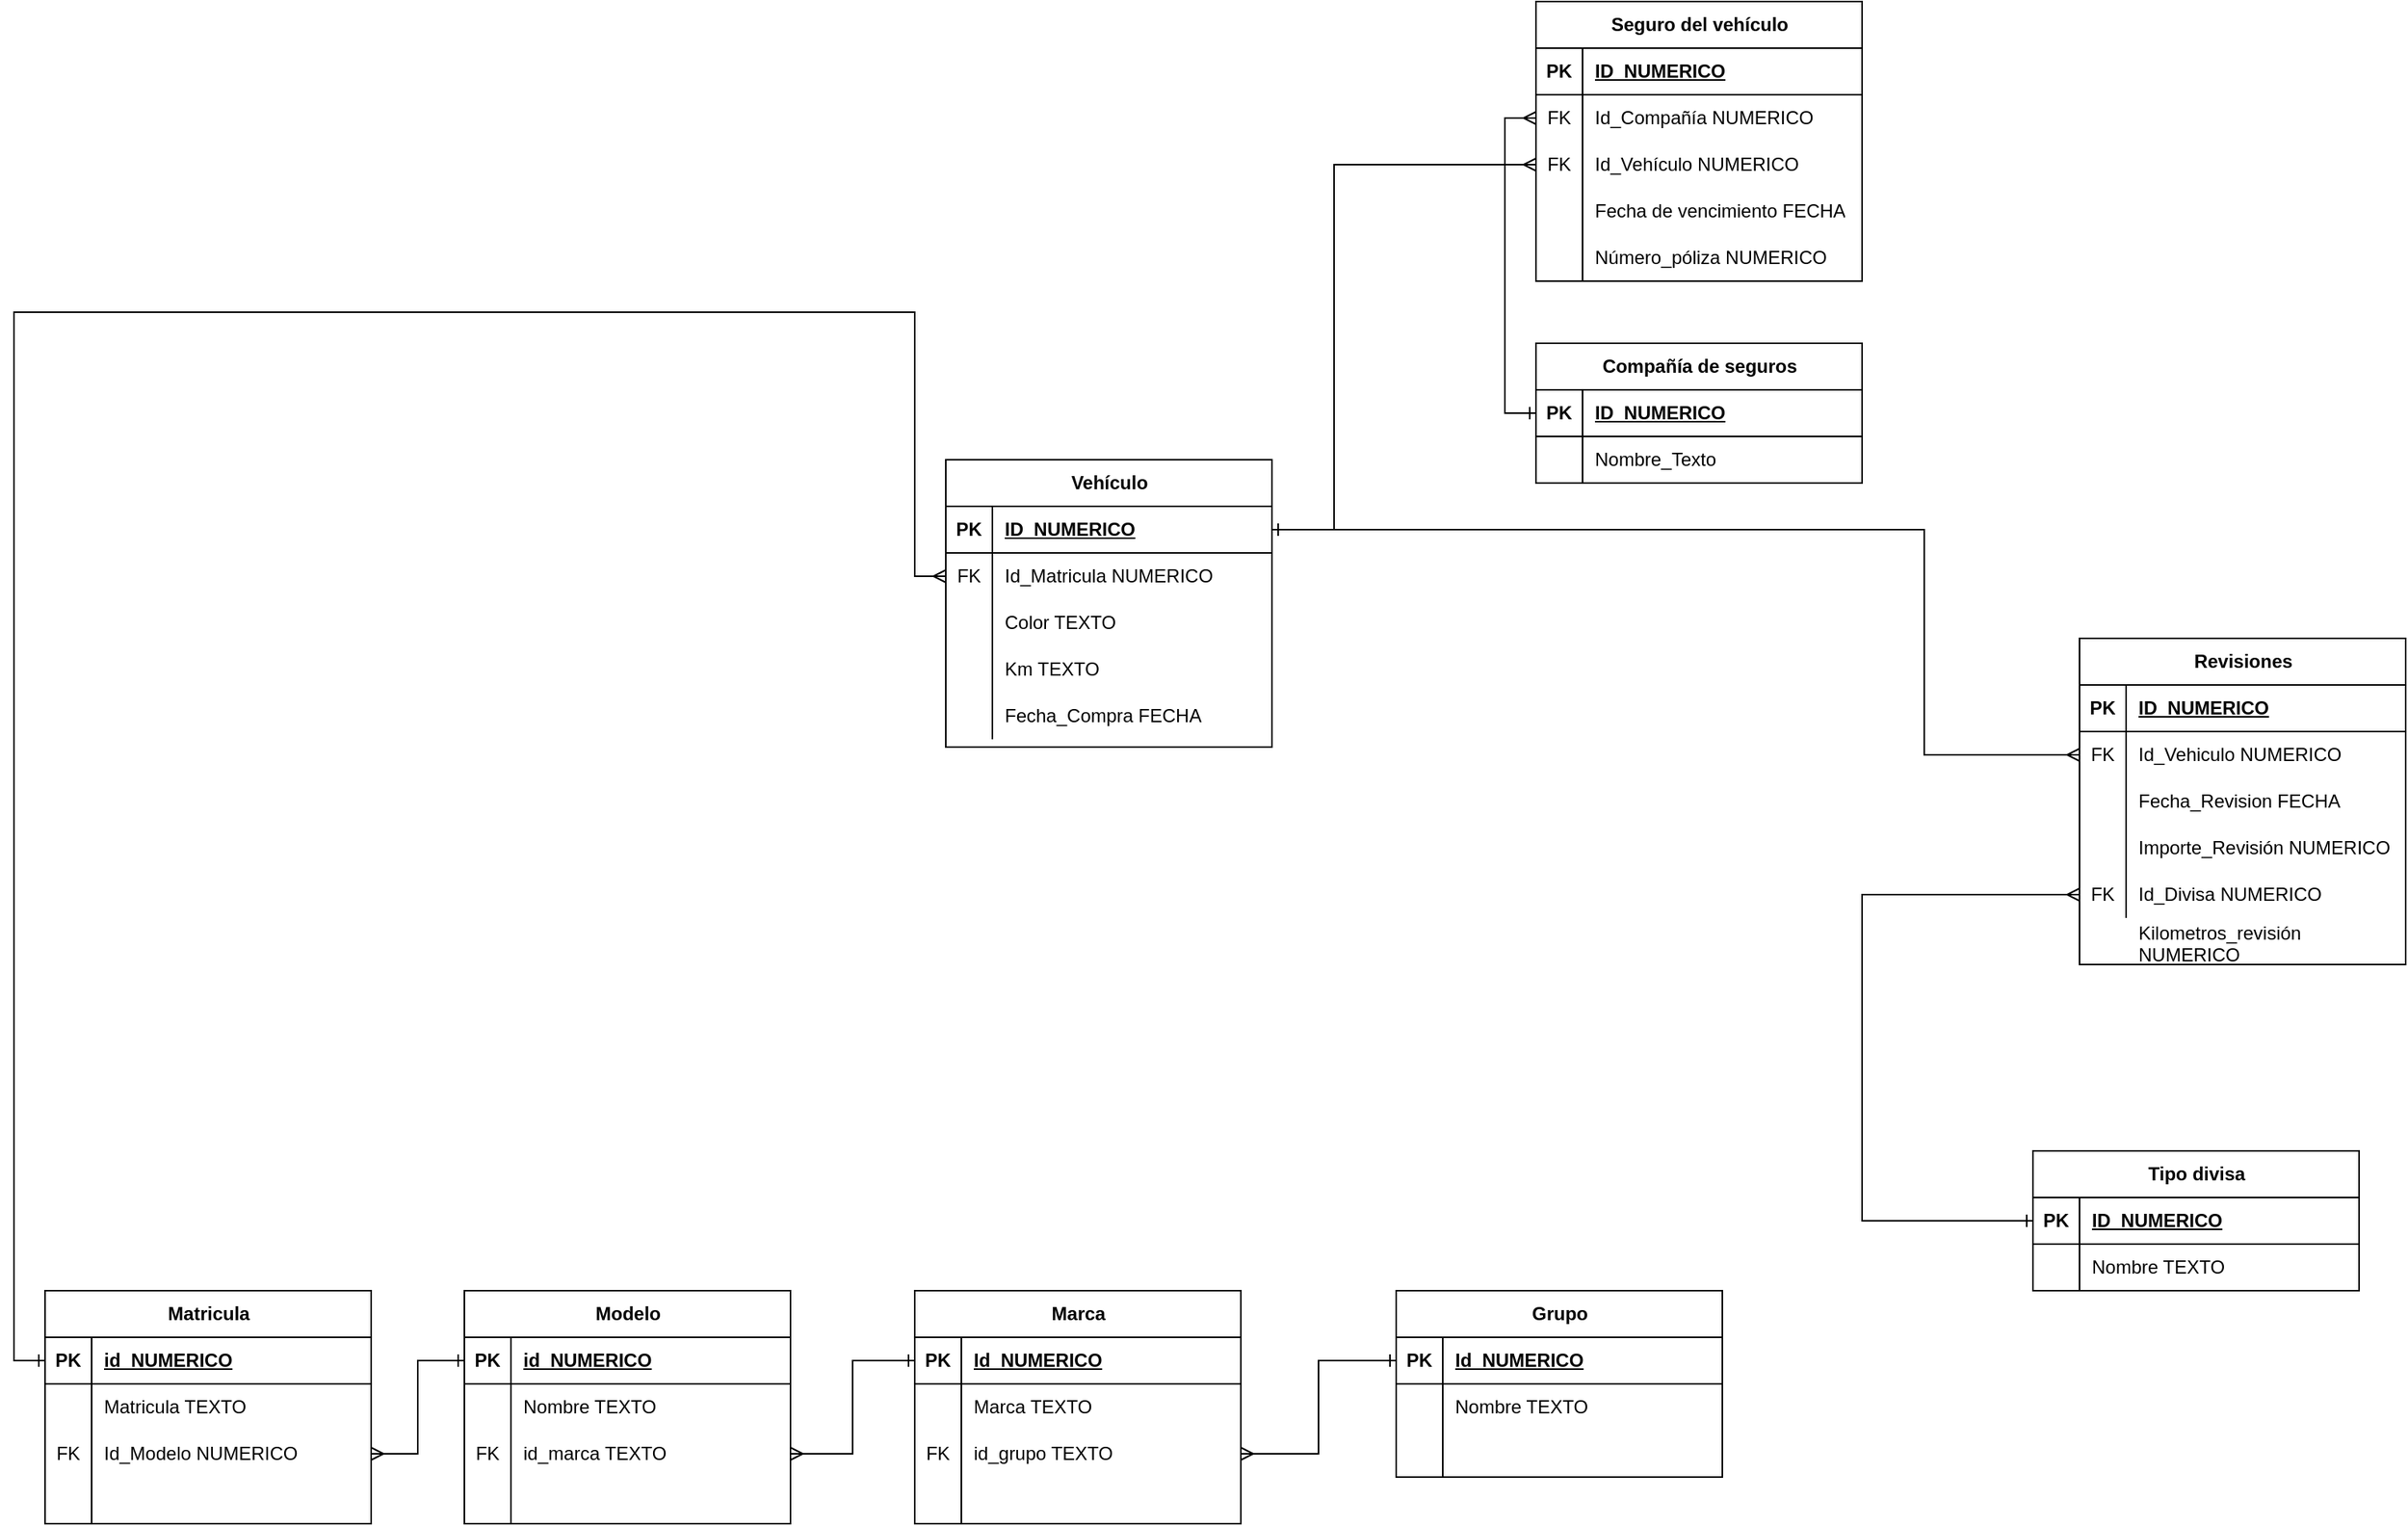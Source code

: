 <mxfile version="21.7.4" type="device">
  <diagram id="R2lEEEUBdFMjLlhIrx00" name="Page-1">
    <mxGraphModel dx="1628" dy="1639" grid="1" gridSize="10" guides="1" tooltips="1" connect="1" arrows="1" fold="1" page="1" pageScale="1" pageWidth="850" pageHeight="1100" math="0" shadow="0" extFonts="Permanent Marker^https://fonts.googleapis.com/css?family=Permanent+Marker">
      <root>
        <mxCell id="0" />
        <mxCell id="1" parent="0" />
        <mxCell id="YpVZHiIgRDmXxq_3HNob-38" value="Vehículo" style="shape=table;startSize=30;container=1;collapsible=1;childLayout=tableLayout;fixedRows=1;rowLines=0;fontStyle=1;align=center;resizeLast=1;html=1;" vertex="1" parent="1">
          <mxGeometry x="460" y="115" width="210" height="185" as="geometry" />
        </mxCell>
        <mxCell id="YpVZHiIgRDmXxq_3HNob-39" value="" style="shape=tableRow;horizontal=0;startSize=0;swimlaneHead=0;swimlaneBody=0;fillColor=none;collapsible=0;dropTarget=0;points=[[0,0.5],[1,0.5]];portConstraint=eastwest;top=0;left=0;right=0;bottom=1;" vertex="1" parent="YpVZHiIgRDmXxq_3HNob-38">
          <mxGeometry y="30" width="210" height="30" as="geometry" />
        </mxCell>
        <mxCell id="YpVZHiIgRDmXxq_3HNob-40" value="PK" style="shape=partialRectangle;connectable=0;fillColor=none;top=0;left=0;bottom=0;right=0;fontStyle=1;overflow=hidden;whiteSpace=wrap;html=1;" vertex="1" parent="YpVZHiIgRDmXxq_3HNob-39">
          <mxGeometry width="30" height="30" as="geometry">
            <mxRectangle width="30" height="30" as="alternateBounds" />
          </mxGeometry>
        </mxCell>
        <mxCell id="YpVZHiIgRDmXxq_3HNob-41" value="ID_NUMERICO" style="shape=partialRectangle;connectable=0;fillColor=none;top=0;left=0;bottom=0;right=0;align=left;spacingLeft=6;fontStyle=5;overflow=hidden;whiteSpace=wrap;html=1;" vertex="1" parent="YpVZHiIgRDmXxq_3HNob-39">
          <mxGeometry x="30" width="180" height="30" as="geometry">
            <mxRectangle width="180" height="30" as="alternateBounds" />
          </mxGeometry>
        </mxCell>
        <mxCell id="YpVZHiIgRDmXxq_3HNob-42" value="" style="shape=tableRow;horizontal=0;startSize=0;swimlaneHead=0;swimlaneBody=0;fillColor=none;collapsible=0;dropTarget=0;points=[[0,0.5],[1,0.5]];portConstraint=eastwest;top=0;left=0;right=0;bottom=0;" vertex="1" parent="YpVZHiIgRDmXxq_3HNob-38">
          <mxGeometry y="60" width="210" height="30" as="geometry" />
        </mxCell>
        <mxCell id="YpVZHiIgRDmXxq_3HNob-43" value="FK" style="shape=partialRectangle;connectable=0;fillColor=none;top=0;left=0;bottom=0;right=0;editable=1;overflow=hidden;whiteSpace=wrap;html=1;" vertex="1" parent="YpVZHiIgRDmXxq_3HNob-42">
          <mxGeometry width="30" height="30" as="geometry">
            <mxRectangle width="30" height="30" as="alternateBounds" />
          </mxGeometry>
        </mxCell>
        <mxCell id="YpVZHiIgRDmXxq_3HNob-44" value="Id_Matricula NUMERICO" style="shape=partialRectangle;connectable=0;fillColor=none;top=0;left=0;bottom=0;right=0;align=left;spacingLeft=6;overflow=hidden;whiteSpace=wrap;html=1;" vertex="1" parent="YpVZHiIgRDmXxq_3HNob-42">
          <mxGeometry x="30" width="180" height="30" as="geometry">
            <mxRectangle width="180" height="30" as="alternateBounds" />
          </mxGeometry>
        </mxCell>
        <mxCell id="YpVZHiIgRDmXxq_3HNob-45" value="" style="shape=tableRow;horizontal=0;startSize=0;swimlaneHead=0;swimlaneBody=0;fillColor=none;collapsible=0;dropTarget=0;points=[[0,0.5],[1,0.5]];portConstraint=eastwest;top=0;left=0;right=0;bottom=0;" vertex="1" parent="YpVZHiIgRDmXxq_3HNob-38">
          <mxGeometry y="90" width="210" height="30" as="geometry" />
        </mxCell>
        <mxCell id="YpVZHiIgRDmXxq_3HNob-46" value="" style="shape=partialRectangle;connectable=0;fillColor=none;top=0;left=0;bottom=0;right=0;editable=1;overflow=hidden;whiteSpace=wrap;html=1;" vertex="1" parent="YpVZHiIgRDmXxq_3HNob-45">
          <mxGeometry width="30" height="30" as="geometry">
            <mxRectangle width="30" height="30" as="alternateBounds" />
          </mxGeometry>
        </mxCell>
        <mxCell id="YpVZHiIgRDmXxq_3HNob-47" value="Color TEXTO" style="shape=partialRectangle;connectable=0;fillColor=none;top=0;left=0;bottom=0;right=0;align=left;spacingLeft=6;overflow=hidden;whiteSpace=wrap;html=1;" vertex="1" parent="YpVZHiIgRDmXxq_3HNob-45">
          <mxGeometry x="30" width="180" height="30" as="geometry">
            <mxRectangle width="180" height="30" as="alternateBounds" />
          </mxGeometry>
        </mxCell>
        <mxCell id="YpVZHiIgRDmXxq_3HNob-48" value="" style="shape=tableRow;horizontal=0;startSize=0;swimlaneHead=0;swimlaneBody=0;fillColor=none;collapsible=0;dropTarget=0;points=[[0,0.5],[1,0.5]];portConstraint=eastwest;top=0;left=0;right=0;bottom=0;" vertex="1" parent="YpVZHiIgRDmXxq_3HNob-38">
          <mxGeometry y="120" width="210" height="30" as="geometry" />
        </mxCell>
        <mxCell id="YpVZHiIgRDmXxq_3HNob-49" value="" style="shape=partialRectangle;connectable=0;fillColor=none;top=0;left=0;bottom=0;right=0;editable=1;overflow=hidden;whiteSpace=wrap;html=1;" vertex="1" parent="YpVZHiIgRDmXxq_3HNob-48">
          <mxGeometry width="30" height="30" as="geometry">
            <mxRectangle width="30" height="30" as="alternateBounds" />
          </mxGeometry>
        </mxCell>
        <mxCell id="YpVZHiIgRDmXxq_3HNob-50" value="Km TEXTO" style="shape=partialRectangle;connectable=0;fillColor=none;top=0;left=0;bottom=0;right=0;align=left;spacingLeft=6;overflow=hidden;whiteSpace=wrap;html=1;" vertex="1" parent="YpVZHiIgRDmXxq_3HNob-48">
          <mxGeometry x="30" width="180" height="30" as="geometry">
            <mxRectangle width="180" height="30" as="alternateBounds" />
          </mxGeometry>
        </mxCell>
        <mxCell id="YpVZHiIgRDmXxq_3HNob-60" value="" style="shape=tableRow;horizontal=0;startSize=0;swimlaneHead=0;swimlaneBody=0;fillColor=none;collapsible=0;dropTarget=0;points=[[0,0.5],[1,0.5]];portConstraint=eastwest;top=0;left=0;right=0;bottom=0;" vertex="1" parent="YpVZHiIgRDmXxq_3HNob-38">
          <mxGeometry y="150" width="210" height="30" as="geometry" />
        </mxCell>
        <mxCell id="YpVZHiIgRDmXxq_3HNob-61" value="" style="shape=partialRectangle;connectable=0;fillColor=none;top=0;left=0;bottom=0;right=0;editable=1;overflow=hidden;whiteSpace=wrap;html=1;" vertex="1" parent="YpVZHiIgRDmXxq_3HNob-60">
          <mxGeometry width="30" height="30" as="geometry">
            <mxRectangle width="30" height="30" as="alternateBounds" />
          </mxGeometry>
        </mxCell>
        <mxCell id="YpVZHiIgRDmXxq_3HNob-62" value="Fecha_Compra FECHA" style="shape=partialRectangle;connectable=0;fillColor=none;top=0;left=0;bottom=0;right=0;align=left;spacingLeft=6;overflow=hidden;whiteSpace=wrap;html=1;" vertex="1" parent="YpVZHiIgRDmXxq_3HNob-60">
          <mxGeometry x="30" width="180" height="30" as="geometry">
            <mxRectangle width="180" height="30" as="alternateBounds" />
          </mxGeometry>
        </mxCell>
        <mxCell id="YpVZHiIgRDmXxq_3HNob-67" value="Modelo" style="shape=table;startSize=30;container=1;collapsible=1;childLayout=tableLayout;fixedRows=1;rowLines=0;fontStyle=1;align=center;resizeLast=1;html=1;" vertex="1" parent="1">
          <mxGeometry x="150" y="650" width="210" height="150" as="geometry" />
        </mxCell>
        <mxCell id="YpVZHiIgRDmXxq_3HNob-68" value="" style="shape=tableRow;horizontal=0;startSize=0;swimlaneHead=0;swimlaneBody=0;fillColor=none;collapsible=0;dropTarget=0;points=[[0,0.5],[1,0.5]];portConstraint=eastwest;top=0;left=0;right=0;bottom=1;" vertex="1" parent="YpVZHiIgRDmXxq_3HNob-67">
          <mxGeometry y="30" width="210" height="30" as="geometry" />
        </mxCell>
        <mxCell id="YpVZHiIgRDmXxq_3HNob-69" value="PK" style="shape=partialRectangle;connectable=0;fillColor=none;top=0;left=0;bottom=0;right=0;fontStyle=1;overflow=hidden;whiteSpace=wrap;html=1;" vertex="1" parent="YpVZHiIgRDmXxq_3HNob-68">
          <mxGeometry width="30" height="30" as="geometry">
            <mxRectangle width="30" height="30" as="alternateBounds" />
          </mxGeometry>
        </mxCell>
        <mxCell id="YpVZHiIgRDmXxq_3HNob-70" value="id_NUMERICO" style="shape=partialRectangle;connectable=0;fillColor=none;top=0;left=0;bottom=0;right=0;align=left;spacingLeft=6;fontStyle=5;overflow=hidden;whiteSpace=wrap;html=1;" vertex="1" parent="YpVZHiIgRDmXxq_3HNob-68">
          <mxGeometry x="30" width="180" height="30" as="geometry">
            <mxRectangle width="180" height="30" as="alternateBounds" />
          </mxGeometry>
        </mxCell>
        <mxCell id="YpVZHiIgRDmXxq_3HNob-71" value="" style="shape=tableRow;horizontal=0;startSize=0;swimlaneHead=0;swimlaneBody=0;fillColor=none;collapsible=0;dropTarget=0;points=[[0,0.5],[1,0.5]];portConstraint=eastwest;top=0;left=0;right=0;bottom=0;" vertex="1" parent="YpVZHiIgRDmXxq_3HNob-67">
          <mxGeometry y="60" width="210" height="30" as="geometry" />
        </mxCell>
        <mxCell id="YpVZHiIgRDmXxq_3HNob-72" value="" style="shape=partialRectangle;connectable=0;fillColor=none;top=0;left=0;bottom=0;right=0;editable=1;overflow=hidden;whiteSpace=wrap;html=1;" vertex="1" parent="YpVZHiIgRDmXxq_3HNob-71">
          <mxGeometry width="30" height="30" as="geometry">
            <mxRectangle width="30" height="30" as="alternateBounds" />
          </mxGeometry>
        </mxCell>
        <mxCell id="YpVZHiIgRDmXxq_3HNob-73" value="Nombre TEXTO" style="shape=partialRectangle;connectable=0;fillColor=none;top=0;left=0;bottom=0;right=0;align=left;spacingLeft=6;overflow=hidden;whiteSpace=wrap;html=1;" vertex="1" parent="YpVZHiIgRDmXxq_3HNob-71">
          <mxGeometry x="30" width="180" height="30" as="geometry">
            <mxRectangle width="180" height="30" as="alternateBounds" />
          </mxGeometry>
        </mxCell>
        <mxCell id="YpVZHiIgRDmXxq_3HNob-74" value="" style="shape=tableRow;horizontal=0;startSize=0;swimlaneHead=0;swimlaneBody=0;fillColor=none;collapsible=0;dropTarget=0;points=[[0,0.5],[1,0.5]];portConstraint=eastwest;top=0;left=0;right=0;bottom=0;" vertex="1" parent="YpVZHiIgRDmXxq_3HNob-67">
          <mxGeometry y="90" width="210" height="30" as="geometry" />
        </mxCell>
        <mxCell id="YpVZHiIgRDmXxq_3HNob-75" value="FK" style="shape=partialRectangle;connectable=0;fillColor=none;top=0;left=0;bottom=0;right=0;editable=1;overflow=hidden;whiteSpace=wrap;html=1;" vertex="1" parent="YpVZHiIgRDmXxq_3HNob-74">
          <mxGeometry width="30" height="30" as="geometry">
            <mxRectangle width="30" height="30" as="alternateBounds" />
          </mxGeometry>
        </mxCell>
        <mxCell id="YpVZHiIgRDmXxq_3HNob-76" value="id_marca TEXTO" style="shape=partialRectangle;connectable=0;fillColor=none;top=0;left=0;bottom=0;right=0;align=left;spacingLeft=6;overflow=hidden;whiteSpace=wrap;html=1;" vertex="1" parent="YpVZHiIgRDmXxq_3HNob-74">
          <mxGeometry x="30" width="180" height="30" as="geometry">
            <mxRectangle width="180" height="30" as="alternateBounds" />
          </mxGeometry>
        </mxCell>
        <mxCell id="YpVZHiIgRDmXxq_3HNob-77" value="" style="shape=tableRow;horizontal=0;startSize=0;swimlaneHead=0;swimlaneBody=0;fillColor=none;collapsible=0;dropTarget=0;points=[[0,0.5],[1,0.5]];portConstraint=eastwest;top=0;left=0;right=0;bottom=0;" vertex="1" parent="YpVZHiIgRDmXxq_3HNob-67">
          <mxGeometry y="120" width="210" height="30" as="geometry" />
        </mxCell>
        <mxCell id="YpVZHiIgRDmXxq_3HNob-78" value="" style="shape=partialRectangle;connectable=0;fillColor=none;top=0;left=0;bottom=0;right=0;editable=1;overflow=hidden;whiteSpace=wrap;html=1;" vertex="1" parent="YpVZHiIgRDmXxq_3HNob-77">
          <mxGeometry width="30" height="30" as="geometry">
            <mxRectangle width="30" height="30" as="alternateBounds" />
          </mxGeometry>
        </mxCell>
        <mxCell id="YpVZHiIgRDmXxq_3HNob-79" value="" style="shape=partialRectangle;connectable=0;fillColor=none;top=0;left=0;bottom=0;right=0;align=left;spacingLeft=6;overflow=hidden;whiteSpace=wrap;html=1;" vertex="1" parent="YpVZHiIgRDmXxq_3HNob-77">
          <mxGeometry x="30" width="180" height="30" as="geometry">
            <mxRectangle width="180" height="30" as="alternateBounds" />
          </mxGeometry>
        </mxCell>
        <mxCell id="YpVZHiIgRDmXxq_3HNob-95" value="Marca" style="shape=table;startSize=30;container=1;collapsible=1;childLayout=tableLayout;fixedRows=1;rowLines=0;fontStyle=1;align=center;resizeLast=1;html=1;" vertex="1" parent="1">
          <mxGeometry x="440" y="650" width="210" height="150" as="geometry" />
        </mxCell>
        <mxCell id="YpVZHiIgRDmXxq_3HNob-96" value="" style="shape=tableRow;horizontal=0;startSize=0;swimlaneHead=0;swimlaneBody=0;fillColor=none;collapsible=0;dropTarget=0;points=[[0,0.5],[1,0.5]];portConstraint=eastwest;top=0;left=0;right=0;bottom=1;" vertex="1" parent="YpVZHiIgRDmXxq_3HNob-95">
          <mxGeometry y="30" width="210" height="30" as="geometry" />
        </mxCell>
        <mxCell id="YpVZHiIgRDmXxq_3HNob-97" value="PK" style="shape=partialRectangle;connectable=0;fillColor=none;top=0;left=0;bottom=0;right=0;fontStyle=1;overflow=hidden;whiteSpace=wrap;html=1;" vertex="1" parent="YpVZHiIgRDmXxq_3HNob-96">
          <mxGeometry width="30" height="30" as="geometry">
            <mxRectangle width="30" height="30" as="alternateBounds" />
          </mxGeometry>
        </mxCell>
        <mxCell id="YpVZHiIgRDmXxq_3HNob-98" value="Id_NUMERICO" style="shape=partialRectangle;connectable=0;fillColor=none;top=0;left=0;bottom=0;right=0;align=left;spacingLeft=6;fontStyle=5;overflow=hidden;whiteSpace=wrap;html=1;" vertex="1" parent="YpVZHiIgRDmXxq_3HNob-96">
          <mxGeometry x="30" width="180" height="30" as="geometry">
            <mxRectangle width="180" height="30" as="alternateBounds" />
          </mxGeometry>
        </mxCell>
        <mxCell id="YpVZHiIgRDmXxq_3HNob-99" value="" style="shape=tableRow;horizontal=0;startSize=0;swimlaneHead=0;swimlaneBody=0;fillColor=none;collapsible=0;dropTarget=0;points=[[0,0.5],[1,0.5]];portConstraint=eastwest;top=0;left=0;right=0;bottom=0;" vertex="1" parent="YpVZHiIgRDmXxq_3HNob-95">
          <mxGeometry y="60" width="210" height="30" as="geometry" />
        </mxCell>
        <mxCell id="YpVZHiIgRDmXxq_3HNob-100" value="" style="shape=partialRectangle;connectable=0;fillColor=none;top=0;left=0;bottom=0;right=0;editable=1;overflow=hidden;whiteSpace=wrap;html=1;" vertex="1" parent="YpVZHiIgRDmXxq_3HNob-99">
          <mxGeometry width="30" height="30" as="geometry">
            <mxRectangle width="30" height="30" as="alternateBounds" />
          </mxGeometry>
        </mxCell>
        <mxCell id="YpVZHiIgRDmXxq_3HNob-101" value="Marca TEXTO" style="shape=partialRectangle;connectable=0;fillColor=none;top=0;left=0;bottom=0;right=0;align=left;spacingLeft=6;overflow=hidden;whiteSpace=wrap;html=1;" vertex="1" parent="YpVZHiIgRDmXxq_3HNob-99">
          <mxGeometry x="30" width="180" height="30" as="geometry">
            <mxRectangle width="180" height="30" as="alternateBounds" />
          </mxGeometry>
        </mxCell>
        <mxCell id="YpVZHiIgRDmXxq_3HNob-102" value="" style="shape=tableRow;horizontal=0;startSize=0;swimlaneHead=0;swimlaneBody=0;fillColor=none;collapsible=0;dropTarget=0;points=[[0,0.5],[1,0.5]];portConstraint=eastwest;top=0;left=0;right=0;bottom=0;" vertex="1" parent="YpVZHiIgRDmXxq_3HNob-95">
          <mxGeometry y="90" width="210" height="30" as="geometry" />
        </mxCell>
        <mxCell id="YpVZHiIgRDmXxq_3HNob-103" value="FK" style="shape=partialRectangle;connectable=0;fillColor=none;top=0;left=0;bottom=0;right=0;editable=1;overflow=hidden;whiteSpace=wrap;html=1;" vertex="1" parent="YpVZHiIgRDmXxq_3HNob-102">
          <mxGeometry width="30" height="30" as="geometry">
            <mxRectangle width="30" height="30" as="alternateBounds" />
          </mxGeometry>
        </mxCell>
        <mxCell id="YpVZHiIgRDmXxq_3HNob-104" value="id_grupo TEXTO" style="shape=partialRectangle;connectable=0;fillColor=none;top=0;left=0;bottom=0;right=0;align=left;spacingLeft=6;overflow=hidden;whiteSpace=wrap;html=1;" vertex="1" parent="YpVZHiIgRDmXxq_3HNob-102">
          <mxGeometry x="30" width="180" height="30" as="geometry">
            <mxRectangle width="180" height="30" as="alternateBounds" />
          </mxGeometry>
        </mxCell>
        <mxCell id="YpVZHiIgRDmXxq_3HNob-105" value="" style="shape=tableRow;horizontal=0;startSize=0;swimlaneHead=0;swimlaneBody=0;fillColor=none;collapsible=0;dropTarget=0;points=[[0,0.5],[1,0.5]];portConstraint=eastwest;top=0;left=0;right=0;bottom=0;" vertex="1" parent="YpVZHiIgRDmXxq_3HNob-95">
          <mxGeometry y="120" width="210" height="30" as="geometry" />
        </mxCell>
        <mxCell id="YpVZHiIgRDmXxq_3HNob-106" value="" style="shape=partialRectangle;connectable=0;fillColor=none;top=0;left=0;bottom=0;right=0;editable=1;overflow=hidden;whiteSpace=wrap;html=1;" vertex="1" parent="YpVZHiIgRDmXxq_3HNob-105">
          <mxGeometry width="30" height="30" as="geometry">
            <mxRectangle width="30" height="30" as="alternateBounds" />
          </mxGeometry>
        </mxCell>
        <mxCell id="YpVZHiIgRDmXxq_3HNob-107" value="" style="shape=partialRectangle;connectable=0;fillColor=none;top=0;left=0;bottom=0;right=0;align=left;spacingLeft=6;overflow=hidden;whiteSpace=wrap;html=1;" vertex="1" parent="YpVZHiIgRDmXxq_3HNob-105">
          <mxGeometry x="30" width="180" height="30" as="geometry">
            <mxRectangle width="180" height="30" as="alternateBounds" />
          </mxGeometry>
        </mxCell>
        <mxCell id="YpVZHiIgRDmXxq_3HNob-108" value="Grupo" style="shape=table;startSize=30;container=1;collapsible=1;childLayout=tableLayout;fixedRows=1;rowLines=0;fontStyle=1;align=center;resizeLast=1;html=1;" vertex="1" parent="1">
          <mxGeometry x="750" y="650" width="210" height="120" as="geometry" />
        </mxCell>
        <mxCell id="YpVZHiIgRDmXxq_3HNob-109" value="" style="shape=tableRow;horizontal=0;startSize=0;swimlaneHead=0;swimlaneBody=0;fillColor=none;collapsible=0;dropTarget=0;points=[[0,0.5],[1,0.5]];portConstraint=eastwest;top=0;left=0;right=0;bottom=1;" vertex="1" parent="YpVZHiIgRDmXxq_3HNob-108">
          <mxGeometry y="30" width="210" height="30" as="geometry" />
        </mxCell>
        <mxCell id="YpVZHiIgRDmXxq_3HNob-110" value="PK" style="shape=partialRectangle;connectable=0;fillColor=none;top=0;left=0;bottom=0;right=0;fontStyle=1;overflow=hidden;whiteSpace=wrap;html=1;" vertex="1" parent="YpVZHiIgRDmXxq_3HNob-109">
          <mxGeometry width="30" height="30" as="geometry">
            <mxRectangle width="30" height="30" as="alternateBounds" />
          </mxGeometry>
        </mxCell>
        <mxCell id="YpVZHiIgRDmXxq_3HNob-111" value="Id_NUMERICO" style="shape=partialRectangle;connectable=0;fillColor=none;top=0;left=0;bottom=0;right=0;align=left;spacingLeft=6;fontStyle=5;overflow=hidden;whiteSpace=wrap;html=1;" vertex="1" parent="YpVZHiIgRDmXxq_3HNob-109">
          <mxGeometry x="30" width="180" height="30" as="geometry">
            <mxRectangle width="180" height="30" as="alternateBounds" />
          </mxGeometry>
        </mxCell>
        <mxCell id="YpVZHiIgRDmXxq_3HNob-112" value="" style="shape=tableRow;horizontal=0;startSize=0;swimlaneHead=0;swimlaneBody=0;fillColor=none;collapsible=0;dropTarget=0;points=[[0,0.5],[1,0.5]];portConstraint=eastwest;top=0;left=0;right=0;bottom=0;" vertex="1" parent="YpVZHiIgRDmXxq_3HNob-108">
          <mxGeometry y="60" width="210" height="30" as="geometry" />
        </mxCell>
        <mxCell id="YpVZHiIgRDmXxq_3HNob-113" value="" style="shape=partialRectangle;connectable=0;fillColor=none;top=0;left=0;bottom=0;right=0;editable=1;overflow=hidden;whiteSpace=wrap;html=1;" vertex="1" parent="YpVZHiIgRDmXxq_3HNob-112">
          <mxGeometry width="30" height="30" as="geometry">
            <mxRectangle width="30" height="30" as="alternateBounds" />
          </mxGeometry>
        </mxCell>
        <mxCell id="YpVZHiIgRDmXxq_3HNob-114" value="Nombre TEXTO" style="shape=partialRectangle;connectable=0;fillColor=none;top=0;left=0;bottom=0;right=0;align=left;spacingLeft=6;overflow=hidden;whiteSpace=wrap;html=1;" vertex="1" parent="YpVZHiIgRDmXxq_3HNob-112">
          <mxGeometry x="30" width="180" height="30" as="geometry">
            <mxRectangle width="180" height="30" as="alternateBounds" />
          </mxGeometry>
        </mxCell>
        <mxCell id="YpVZHiIgRDmXxq_3HNob-115" value="" style="shape=tableRow;horizontal=0;startSize=0;swimlaneHead=0;swimlaneBody=0;fillColor=none;collapsible=0;dropTarget=0;points=[[0,0.5],[1,0.5]];portConstraint=eastwest;top=0;left=0;right=0;bottom=0;" vertex="1" parent="YpVZHiIgRDmXxq_3HNob-108">
          <mxGeometry y="90" width="210" height="30" as="geometry" />
        </mxCell>
        <mxCell id="YpVZHiIgRDmXxq_3HNob-116" value="" style="shape=partialRectangle;connectable=0;fillColor=none;top=0;left=0;bottom=0;right=0;editable=1;overflow=hidden;whiteSpace=wrap;html=1;" vertex="1" parent="YpVZHiIgRDmXxq_3HNob-115">
          <mxGeometry width="30" height="30" as="geometry">
            <mxRectangle width="30" height="30" as="alternateBounds" />
          </mxGeometry>
        </mxCell>
        <mxCell id="YpVZHiIgRDmXxq_3HNob-117" value="" style="shape=partialRectangle;connectable=0;fillColor=none;top=0;left=0;bottom=0;right=0;align=left;spacingLeft=6;overflow=hidden;whiteSpace=wrap;html=1;" vertex="1" parent="YpVZHiIgRDmXxq_3HNob-115">
          <mxGeometry x="30" width="180" height="30" as="geometry">
            <mxRectangle width="180" height="30" as="alternateBounds" />
          </mxGeometry>
        </mxCell>
        <mxCell id="YpVZHiIgRDmXxq_3HNob-121" style="edgeStyle=orthogonalEdgeStyle;rounded=0;orthogonalLoop=1;jettySize=auto;html=1;exitX=0;exitY=0.5;exitDx=0;exitDy=0;endArrow=ERmany;endFill=0;startArrow=ERone;startFill=0;entryX=1;entryY=0.5;entryDx=0;entryDy=0;" edge="1" parent="1" source="YpVZHiIgRDmXxq_3HNob-109" target="YpVZHiIgRDmXxq_3HNob-102">
          <mxGeometry relative="1" as="geometry">
            <mxPoint x="660" y="760" as="targetPoint" />
          </mxGeometry>
        </mxCell>
        <mxCell id="YpVZHiIgRDmXxq_3HNob-123" style="edgeStyle=orthogonalEdgeStyle;rounded=0;orthogonalLoop=1;jettySize=auto;html=1;exitX=0;exitY=0.5;exitDx=0;exitDy=0;entryX=1;entryY=0.5;entryDx=0;entryDy=0;endArrow=ERmany;endFill=0;startArrow=ERone;startFill=0;" edge="1" parent="1" source="YpVZHiIgRDmXxq_3HNob-96" target="YpVZHiIgRDmXxq_3HNob-74">
          <mxGeometry relative="1" as="geometry" />
        </mxCell>
        <mxCell id="YpVZHiIgRDmXxq_3HNob-127" value="Seguro del vehículo" style="shape=table;startSize=30;container=1;collapsible=1;childLayout=tableLayout;fixedRows=1;rowLines=0;fontStyle=1;align=center;resizeLast=1;html=1;" vertex="1" parent="1">
          <mxGeometry x="840" y="-180" width="210" height="180" as="geometry" />
        </mxCell>
        <mxCell id="YpVZHiIgRDmXxq_3HNob-128" value="" style="shape=tableRow;horizontal=0;startSize=0;swimlaneHead=0;swimlaneBody=0;fillColor=none;collapsible=0;dropTarget=0;points=[[0,0.5],[1,0.5]];portConstraint=eastwest;top=0;left=0;right=0;bottom=1;" vertex="1" parent="YpVZHiIgRDmXxq_3HNob-127">
          <mxGeometry y="30" width="210" height="30" as="geometry" />
        </mxCell>
        <mxCell id="YpVZHiIgRDmXxq_3HNob-129" value="PK" style="shape=partialRectangle;connectable=0;fillColor=none;top=0;left=0;bottom=0;right=0;fontStyle=1;overflow=hidden;whiteSpace=wrap;html=1;" vertex="1" parent="YpVZHiIgRDmXxq_3HNob-128">
          <mxGeometry width="30" height="30" as="geometry">
            <mxRectangle width="30" height="30" as="alternateBounds" />
          </mxGeometry>
        </mxCell>
        <mxCell id="YpVZHiIgRDmXxq_3HNob-130" value="ID_NUMERICO" style="shape=partialRectangle;connectable=0;fillColor=none;top=0;left=0;bottom=0;right=0;align=left;spacingLeft=6;fontStyle=5;overflow=hidden;whiteSpace=wrap;html=1;" vertex="1" parent="YpVZHiIgRDmXxq_3HNob-128">
          <mxGeometry x="30" width="180" height="30" as="geometry">
            <mxRectangle width="180" height="30" as="alternateBounds" />
          </mxGeometry>
        </mxCell>
        <mxCell id="YpVZHiIgRDmXxq_3HNob-131" value="" style="shape=tableRow;horizontal=0;startSize=0;swimlaneHead=0;swimlaneBody=0;fillColor=none;collapsible=0;dropTarget=0;points=[[0,0.5],[1,0.5]];portConstraint=eastwest;top=0;left=0;right=0;bottom=0;" vertex="1" parent="YpVZHiIgRDmXxq_3HNob-127">
          <mxGeometry y="60" width="210" height="30" as="geometry" />
        </mxCell>
        <mxCell id="YpVZHiIgRDmXxq_3HNob-132" value="FK" style="shape=partialRectangle;connectable=0;fillColor=none;top=0;left=0;bottom=0;right=0;editable=1;overflow=hidden;whiteSpace=wrap;html=1;" vertex="1" parent="YpVZHiIgRDmXxq_3HNob-131">
          <mxGeometry width="30" height="30" as="geometry">
            <mxRectangle width="30" height="30" as="alternateBounds" />
          </mxGeometry>
        </mxCell>
        <mxCell id="YpVZHiIgRDmXxq_3HNob-133" value="Id_Compañía NUMERICO" style="shape=partialRectangle;connectable=0;fillColor=none;top=0;left=0;bottom=0;right=0;align=left;spacingLeft=6;overflow=hidden;whiteSpace=wrap;html=1;" vertex="1" parent="YpVZHiIgRDmXxq_3HNob-131">
          <mxGeometry x="30" width="180" height="30" as="geometry">
            <mxRectangle width="180" height="30" as="alternateBounds" />
          </mxGeometry>
        </mxCell>
        <mxCell id="YpVZHiIgRDmXxq_3HNob-134" value="" style="shape=tableRow;horizontal=0;startSize=0;swimlaneHead=0;swimlaneBody=0;fillColor=none;collapsible=0;dropTarget=0;points=[[0,0.5],[1,0.5]];portConstraint=eastwest;top=0;left=0;right=0;bottom=0;" vertex="1" parent="YpVZHiIgRDmXxq_3HNob-127">
          <mxGeometry y="90" width="210" height="30" as="geometry" />
        </mxCell>
        <mxCell id="YpVZHiIgRDmXxq_3HNob-135" value="FK" style="shape=partialRectangle;connectable=0;fillColor=none;top=0;left=0;bottom=0;right=0;editable=1;overflow=hidden;whiteSpace=wrap;html=1;" vertex="1" parent="YpVZHiIgRDmXxq_3HNob-134">
          <mxGeometry width="30" height="30" as="geometry">
            <mxRectangle width="30" height="30" as="alternateBounds" />
          </mxGeometry>
        </mxCell>
        <mxCell id="YpVZHiIgRDmXxq_3HNob-136" value="Id_Vehículo NUMERICO" style="shape=partialRectangle;connectable=0;fillColor=none;top=0;left=0;bottom=0;right=0;align=left;spacingLeft=6;overflow=hidden;whiteSpace=wrap;html=1;" vertex="1" parent="YpVZHiIgRDmXxq_3HNob-134">
          <mxGeometry x="30" width="180" height="30" as="geometry">
            <mxRectangle width="180" height="30" as="alternateBounds" />
          </mxGeometry>
        </mxCell>
        <mxCell id="YpVZHiIgRDmXxq_3HNob-137" value="" style="shape=tableRow;horizontal=0;startSize=0;swimlaneHead=0;swimlaneBody=0;fillColor=none;collapsible=0;dropTarget=0;points=[[0,0.5],[1,0.5]];portConstraint=eastwest;top=0;left=0;right=0;bottom=0;" vertex="1" parent="YpVZHiIgRDmXxq_3HNob-127">
          <mxGeometry y="120" width="210" height="30" as="geometry" />
        </mxCell>
        <mxCell id="YpVZHiIgRDmXxq_3HNob-138" value="" style="shape=partialRectangle;connectable=0;fillColor=none;top=0;left=0;bottom=0;right=0;editable=1;overflow=hidden;whiteSpace=wrap;html=1;" vertex="1" parent="YpVZHiIgRDmXxq_3HNob-137">
          <mxGeometry width="30" height="30" as="geometry">
            <mxRectangle width="30" height="30" as="alternateBounds" />
          </mxGeometry>
        </mxCell>
        <mxCell id="YpVZHiIgRDmXxq_3HNob-139" value="Fecha de vencimiento FECHA" style="shape=partialRectangle;connectable=0;fillColor=none;top=0;left=0;bottom=0;right=0;align=left;spacingLeft=6;overflow=hidden;whiteSpace=wrap;html=1;" vertex="1" parent="YpVZHiIgRDmXxq_3HNob-137">
          <mxGeometry x="30" width="180" height="30" as="geometry">
            <mxRectangle width="180" height="30" as="alternateBounds" />
          </mxGeometry>
        </mxCell>
        <mxCell id="YpVZHiIgRDmXxq_3HNob-140" value="" style="shape=tableRow;horizontal=0;startSize=0;swimlaneHead=0;swimlaneBody=0;fillColor=none;collapsible=0;dropTarget=0;points=[[0,0.5],[1,0.5]];portConstraint=eastwest;top=0;left=0;right=0;bottom=0;" vertex="1" parent="YpVZHiIgRDmXxq_3HNob-127">
          <mxGeometry y="150" width="210" height="30" as="geometry" />
        </mxCell>
        <mxCell id="YpVZHiIgRDmXxq_3HNob-141" value="" style="shape=partialRectangle;connectable=0;fillColor=none;top=0;left=0;bottom=0;right=0;editable=1;overflow=hidden;whiteSpace=wrap;html=1;" vertex="1" parent="YpVZHiIgRDmXxq_3HNob-140">
          <mxGeometry width="30" height="30" as="geometry">
            <mxRectangle width="30" height="30" as="alternateBounds" />
          </mxGeometry>
        </mxCell>
        <mxCell id="YpVZHiIgRDmXxq_3HNob-142" value="Número_póliza NUMERICO" style="shape=partialRectangle;connectable=0;fillColor=none;top=0;left=0;bottom=0;right=0;align=left;spacingLeft=6;overflow=hidden;whiteSpace=wrap;html=1;" vertex="1" parent="YpVZHiIgRDmXxq_3HNob-140">
          <mxGeometry x="30" width="180" height="30" as="geometry">
            <mxRectangle width="180" height="30" as="alternateBounds" />
          </mxGeometry>
        </mxCell>
        <mxCell id="YpVZHiIgRDmXxq_3HNob-155" value="Matricula" style="shape=table;startSize=30;container=1;collapsible=1;childLayout=tableLayout;fixedRows=1;rowLines=0;fontStyle=1;align=center;resizeLast=1;html=1;" vertex="1" parent="1">
          <mxGeometry x="-120" y="650" width="210" height="150" as="geometry" />
        </mxCell>
        <mxCell id="YpVZHiIgRDmXxq_3HNob-156" value="" style="shape=tableRow;horizontal=0;startSize=0;swimlaneHead=0;swimlaneBody=0;fillColor=none;collapsible=0;dropTarget=0;points=[[0,0.5],[1,0.5]];portConstraint=eastwest;top=0;left=0;right=0;bottom=1;" vertex="1" parent="YpVZHiIgRDmXxq_3HNob-155">
          <mxGeometry y="30" width="210" height="30" as="geometry" />
        </mxCell>
        <mxCell id="YpVZHiIgRDmXxq_3HNob-157" value="PK" style="shape=partialRectangle;connectable=0;fillColor=none;top=0;left=0;bottom=0;right=0;fontStyle=1;overflow=hidden;whiteSpace=wrap;html=1;" vertex="1" parent="YpVZHiIgRDmXxq_3HNob-156">
          <mxGeometry width="30" height="30" as="geometry">
            <mxRectangle width="30" height="30" as="alternateBounds" />
          </mxGeometry>
        </mxCell>
        <mxCell id="YpVZHiIgRDmXxq_3HNob-158" value="id_NUMERICO" style="shape=partialRectangle;connectable=0;fillColor=none;top=0;left=0;bottom=0;right=0;align=left;spacingLeft=6;fontStyle=5;overflow=hidden;whiteSpace=wrap;html=1;" vertex="1" parent="YpVZHiIgRDmXxq_3HNob-156">
          <mxGeometry x="30" width="180" height="30" as="geometry">
            <mxRectangle width="180" height="30" as="alternateBounds" />
          </mxGeometry>
        </mxCell>
        <mxCell id="YpVZHiIgRDmXxq_3HNob-159" value="" style="shape=tableRow;horizontal=0;startSize=0;swimlaneHead=0;swimlaneBody=0;fillColor=none;collapsible=0;dropTarget=0;points=[[0,0.5],[1,0.5]];portConstraint=eastwest;top=0;left=0;right=0;bottom=0;" vertex="1" parent="YpVZHiIgRDmXxq_3HNob-155">
          <mxGeometry y="60" width="210" height="30" as="geometry" />
        </mxCell>
        <mxCell id="YpVZHiIgRDmXxq_3HNob-160" value="" style="shape=partialRectangle;connectable=0;fillColor=none;top=0;left=0;bottom=0;right=0;editable=1;overflow=hidden;whiteSpace=wrap;html=1;" vertex="1" parent="YpVZHiIgRDmXxq_3HNob-159">
          <mxGeometry width="30" height="30" as="geometry">
            <mxRectangle width="30" height="30" as="alternateBounds" />
          </mxGeometry>
        </mxCell>
        <mxCell id="YpVZHiIgRDmXxq_3HNob-161" value="Matricula TEXTO" style="shape=partialRectangle;connectable=0;fillColor=none;top=0;left=0;bottom=0;right=0;align=left;spacingLeft=6;overflow=hidden;whiteSpace=wrap;html=1;" vertex="1" parent="YpVZHiIgRDmXxq_3HNob-159">
          <mxGeometry x="30" width="180" height="30" as="geometry">
            <mxRectangle width="180" height="30" as="alternateBounds" />
          </mxGeometry>
        </mxCell>
        <mxCell id="YpVZHiIgRDmXxq_3HNob-162" value="" style="shape=tableRow;horizontal=0;startSize=0;swimlaneHead=0;swimlaneBody=0;fillColor=none;collapsible=0;dropTarget=0;points=[[0,0.5],[1,0.5]];portConstraint=eastwest;top=0;left=0;right=0;bottom=0;" vertex="1" parent="YpVZHiIgRDmXxq_3HNob-155">
          <mxGeometry y="90" width="210" height="30" as="geometry" />
        </mxCell>
        <mxCell id="YpVZHiIgRDmXxq_3HNob-163" value="FK" style="shape=partialRectangle;connectable=0;fillColor=none;top=0;left=0;bottom=0;right=0;editable=1;overflow=hidden;whiteSpace=wrap;html=1;" vertex="1" parent="YpVZHiIgRDmXxq_3HNob-162">
          <mxGeometry width="30" height="30" as="geometry">
            <mxRectangle width="30" height="30" as="alternateBounds" />
          </mxGeometry>
        </mxCell>
        <mxCell id="YpVZHiIgRDmXxq_3HNob-164" value="Id_Modelo NUMERICO" style="shape=partialRectangle;connectable=0;fillColor=none;top=0;left=0;bottom=0;right=0;align=left;spacingLeft=6;overflow=hidden;whiteSpace=wrap;html=1;" vertex="1" parent="YpVZHiIgRDmXxq_3HNob-162">
          <mxGeometry x="30" width="180" height="30" as="geometry">
            <mxRectangle width="180" height="30" as="alternateBounds" />
          </mxGeometry>
        </mxCell>
        <mxCell id="YpVZHiIgRDmXxq_3HNob-165" value="" style="shape=tableRow;horizontal=0;startSize=0;swimlaneHead=0;swimlaneBody=0;fillColor=none;collapsible=0;dropTarget=0;points=[[0,0.5],[1,0.5]];portConstraint=eastwest;top=0;left=0;right=0;bottom=0;" vertex="1" parent="YpVZHiIgRDmXxq_3HNob-155">
          <mxGeometry y="120" width="210" height="30" as="geometry" />
        </mxCell>
        <mxCell id="YpVZHiIgRDmXxq_3HNob-166" value="" style="shape=partialRectangle;connectable=0;fillColor=none;top=0;left=0;bottom=0;right=0;editable=1;overflow=hidden;whiteSpace=wrap;html=1;" vertex="1" parent="YpVZHiIgRDmXxq_3HNob-165">
          <mxGeometry width="30" height="30" as="geometry">
            <mxRectangle width="30" height="30" as="alternateBounds" />
          </mxGeometry>
        </mxCell>
        <mxCell id="YpVZHiIgRDmXxq_3HNob-167" value="" style="shape=partialRectangle;connectable=0;fillColor=none;top=0;left=0;bottom=0;right=0;align=left;spacingLeft=6;overflow=hidden;whiteSpace=wrap;html=1;" vertex="1" parent="YpVZHiIgRDmXxq_3HNob-165">
          <mxGeometry x="30" width="180" height="30" as="geometry">
            <mxRectangle width="180" height="30" as="alternateBounds" />
          </mxGeometry>
        </mxCell>
        <mxCell id="YpVZHiIgRDmXxq_3HNob-168" style="edgeStyle=orthogonalEdgeStyle;rounded=0;orthogonalLoop=1;jettySize=auto;html=1;exitX=0;exitY=0.5;exitDx=0;exitDy=0;entryX=1;entryY=0.5;entryDx=0;entryDy=0;startArrow=ERone;startFill=0;endArrow=ERmany;endFill=0;" edge="1" parent="1" source="YpVZHiIgRDmXxq_3HNob-68" target="YpVZHiIgRDmXxq_3HNob-162">
          <mxGeometry relative="1" as="geometry" />
        </mxCell>
        <mxCell id="YpVZHiIgRDmXxq_3HNob-169" style="edgeStyle=orthogonalEdgeStyle;rounded=0;orthogonalLoop=1;jettySize=auto;html=1;exitX=0;exitY=0.5;exitDx=0;exitDy=0;entryX=0;entryY=0.5;entryDx=0;entryDy=0;endArrow=ERmany;endFill=0;startArrow=ERone;startFill=0;" edge="1" parent="1" source="YpVZHiIgRDmXxq_3HNob-156" target="YpVZHiIgRDmXxq_3HNob-42">
          <mxGeometry relative="1" as="geometry">
            <Array as="points">
              <mxPoint x="-140" y="695" />
              <mxPoint x="-140" y="20" />
              <mxPoint x="440" y="20" />
              <mxPoint x="440" y="190" />
            </Array>
          </mxGeometry>
        </mxCell>
        <mxCell id="YpVZHiIgRDmXxq_3HNob-170" value="Compañía de seguros" style="shape=table;startSize=30;container=1;collapsible=1;childLayout=tableLayout;fixedRows=1;rowLines=0;fontStyle=1;align=center;resizeLast=1;html=1;" vertex="1" parent="1">
          <mxGeometry x="840" y="40" width="210" height="90" as="geometry" />
        </mxCell>
        <mxCell id="YpVZHiIgRDmXxq_3HNob-171" value="" style="shape=tableRow;horizontal=0;startSize=0;swimlaneHead=0;swimlaneBody=0;fillColor=none;collapsible=0;dropTarget=0;points=[[0,0.5],[1,0.5]];portConstraint=eastwest;top=0;left=0;right=0;bottom=1;" vertex="1" parent="YpVZHiIgRDmXxq_3HNob-170">
          <mxGeometry y="30" width="210" height="30" as="geometry" />
        </mxCell>
        <mxCell id="YpVZHiIgRDmXxq_3HNob-172" value="PK" style="shape=partialRectangle;connectable=0;fillColor=none;top=0;left=0;bottom=0;right=0;fontStyle=1;overflow=hidden;whiteSpace=wrap;html=1;" vertex="1" parent="YpVZHiIgRDmXxq_3HNob-171">
          <mxGeometry width="30" height="30" as="geometry">
            <mxRectangle width="30" height="30" as="alternateBounds" />
          </mxGeometry>
        </mxCell>
        <mxCell id="YpVZHiIgRDmXxq_3HNob-173" value="ID_NUMERICO" style="shape=partialRectangle;connectable=0;fillColor=none;top=0;left=0;bottom=0;right=0;align=left;spacingLeft=6;fontStyle=5;overflow=hidden;whiteSpace=wrap;html=1;" vertex="1" parent="YpVZHiIgRDmXxq_3HNob-171">
          <mxGeometry x="30" width="180" height="30" as="geometry">
            <mxRectangle width="180" height="30" as="alternateBounds" />
          </mxGeometry>
        </mxCell>
        <mxCell id="YpVZHiIgRDmXxq_3HNob-174" value="" style="shape=tableRow;horizontal=0;startSize=0;swimlaneHead=0;swimlaneBody=0;fillColor=none;collapsible=0;dropTarget=0;points=[[0,0.5],[1,0.5]];portConstraint=eastwest;top=0;left=0;right=0;bottom=0;" vertex="1" parent="YpVZHiIgRDmXxq_3HNob-170">
          <mxGeometry y="60" width="210" height="30" as="geometry" />
        </mxCell>
        <mxCell id="YpVZHiIgRDmXxq_3HNob-175" value="" style="shape=partialRectangle;connectable=0;fillColor=none;top=0;left=0;bottom=0;right=0;editable=1;overflow=hidden;whiteSpace=wrap;html=1;" vertex="1" parent="YpVZHiIgRDmXxq_3HNob-174">
          <mxGeometry width="30" height="30" as="geometry">
            <mxRectangle width="30" height="30" as="alternateBounds" />
          </mxGeometry>
        </mxCell>
        <mxCell id="YpVZHiIgRDmXxq_3HNob-176" value="Nombre_Texto" style="shape=partialRectangle;connectable=0;fillColor=none;top=0;left=0;bottom=0;right=0;align=left;spacingLeft=6;overflow=hidden;whiteSpace=wrap;html=1;" vertex="1" parent="YpVZHiIgRDmXxq_3HNob-174">
          <mxGeometry x="30" width="180" height="30" as="geometry">
            <mxRectangle width="180" height="30" as="alternateBounds" />
          </mxGeometry>
        </mxCell>
        <mxCell id="YpVZHiIgRDmXxq_3HNob-187" style="edgeStyle=orthogonalEdgeStyle;rounded=0;orthogonalLoop=1;jettySize=auto;html=1;exitX=0;exitY=0.5;exitDx=0;exitDy=0;entryX=0;entryY=0.5;entryDx=0;entryDy=0;startArrow=ERone;startFill=0;endArrow=ERmany;endFill=0;" edge="1" parent="1" source="YpVZHiIgRDmXxq_3HNob-171" target="YpVZHiIgRDmXxq_3HNob-131">
          <mxGeometry relative="1" as="geometry" />
        </mxCell>
        <mxCell id="YpVZHiIgRDmXxq_3HNob-211" value="" style="shape=tableRow;horizontal=0;startSize=0;swimlaneHead=0;swimlaneBody=0;fillColor=none;collapsible=0;dropTarget=0;points=[[0,0.5],[1,0.5]];portConstraint=eastwest;top=0;left=0;right=0;bottom=0;" vertex="1" parent="1">
          <mxGeometry x="840" y="430" width="210" height="30" as="geometry" />
        </mxCell>
        <mxCell id="YpVZHiIgRDmXxq_3HNob-217" value="Tipo divisa" style="shape=table;startSize=30;container=1;collapsible=1;childLayout=tableLayout;fixedRows=1;rowLines=0;fontStyle=1;align=center;resizeLast=1;html=1;" vertex="1" parent="1">
          <mxGeometry x="1160" y="560" width="210" height="90" as="geometry" />
        </mxCell>
        <mxCell id="YpVZHiIgRDmXxq_3HNob-218" value="" style="shape=tableRow;horizontal=0;startSize=0;swimlaneHead=0;swimlaneBody=0;fillColor=none;collapsible=0;dropTarget=0;points=[[0,0.5],[1,0.5]];portConstraint=eastwest;top=0;left=0;right=0;bottom=1;" vertex="1" parent="YpVZHiIgRDmXxq_3HNob-217">
          <mxGeometry y="30" width="210" height="30" as="geometry" />
        </mxCell>
        <mxCell id="YpVZHiIgRDmXxq_3HNob-219" value="PK" style="shape=partialRectangle;connectable=0;fillColor=none;top=0;left=0;bottom=0;right=0;fontStyle=1;overflow=hidden;whiteSpace=wrap;html=1;" vertex="1" parent="YpVZHiIgRDmXxq_3HNob-218">
          <mxGeometry width="30" height="30" as="geometry">
            <mxRectangle width="30" height="30" as="alternateBounds" />
          </mxGeometry>
        </mxCell>
        <mxCell id="YpVZHiIgRDmXxq_3HNob-220" value="ID_NUMERICO" style="shape=partialRectangle;connectable=0;fillColor=none;top=0;left=0;bottom=0;right=0;align=left;spacingLeft=6;fontStyle=5;overflow=hidden;whiteSpace=wrap;html=1;" vertex="1" parent="YpVZHiIgRDmXxq_3HNob-218">
          <mxGeometry x="30" width="180" height="30" as="geometry">
            <mxRectangle width="180" height="30" as="alternateBounds" />
          </mxGeometry>
        </mxCell>
        <mxCell id="YpVZHiIgRDmXxq_3HNob-221" value="" style="shape=tableRow;horizontal=0;startSize=0;swimlaneHead=0;swimlaneBody=0;fillColor=none;collapsible=0;dropTarget=0;points=[[0,0.5],[1,0.5]];portConstraint=eastwest;top=0;left=0;right=0;bottom=0;" vertex="1" parent="YpVZHiIgRDmXxq_3HNob-217">
          <mxGeometry y="60" width="210" height="30" as="geometry" />
        </mxCell>
        <mxCell id="YpVZHiIgRDmXxq_3HNob-222" value="" style="shape=partialRectangle;connectable=0;fillColor=none;top=0;left=0;bottom=0;right=0;editable=1;overflow=hidden;whiteSpace=wrap;html=1;" vertex="1" parent="YpVZHiIgRDmXxq_3HNob-221">
          <mxGeometry width="30" height="30" as="geometry">
            <mxRectangle width="30" height="30" as="alternateBounds" />
          </mxGeometry>
        </mxCell>
        <mxCell id="YpVZHiIgRDmXxq_3HNob-223" value="Nombre TEXTO" style="shape=partialRectangle;connectable=0;fillColor=none;top=0;left=0;bottom=0;right=0;align=left;spacingLeft=6;overflow=hidden;whiteSpace=wrap;html=1;" vertex="1" parent="YpVZHiIgRDmXxq_3HNob-221">
          <mxGeometry x="30" width="180" height="30" as="geometry">
            <mxRectangle width="180" height="30" as="alternateBounds" />
          </mxGeometry>
        </mxCell>
        <mxCell id="YpVZHiIgRDmXxq_3HNob-225" style="edgeStyle=orthogonalEdgeStyle;rounded=0;orthogonalLoop=1;jettySize=auto;html=1;exitX=0;exitY=0.5;exitDx=0;exitDy=0;endArrow=ERmany;endFill=0;startArrow=ERone;startFill=0;entryX=0;entryY=0.5;entryDx=0;entryDy=0;" edge="1" parent="1" source="YpVZHiIgRDmXxq_3HNob-218" target="YpVZHiIgRDmXxq_3HNob-243">
          <mxGeometry relative="1" as="geometry">
            <mxPoint x="1190" y="340" as="targetPoint" />
            <Array as="points">
              <mxPoint x="1050" y="605" />
              <mxPoint x="1050" y="395" />
            </Array>
          </mxGeometry>
        </mxCell>
        <mxCell id="YpVZHiIgRDmXxq_3HNob-230" value="Revisiones" style="shape=table;startSize=30;container=1;collapsible=1;childLayout=tableLayout;fixedRows=1;rowLines=0;fontStyle=1;align=center;resizeLast=1;html=1;" vertex="1" parent="1">
          <mxGeometry x="1190" y="230" width="210" height="210" as="geometry" />
        </mxCell>
        <mxCell id="YpVZHiIgRDmXxq_3HNob-231" value="" style="shape=tableRow;horizontal=0;startSize=0;swimlaneHead=0;swimlaneBody=0;fillColor=none;collapsible=0;dropTarget=0;points=[[0,0.5],[1,0.5]];portConstraint=eastwest;top=0;left=0;right=0;bottom=1;" vertex="1" parent="YpVZHiIgRDmXxq_3HNob-230">
          <mxGeometry y="30" width="210" height="30" as="geometry" />
        </mxCell>
        <mxCell id="YpVZHiIgRDmXxq_3HNob-232" value="PK" style="shape=partialRectangle;connectable=0;fillColor=none;top=0;left=0;bottom=0;right=0;fontStyle=1;overflow=hidden;whiteSpace=wrap;html=1;" vertex="1" parent="YpVZHiIgRDmXxq_3HNob-231">
          <mxGeometry width="30" height="30" as="geometry">
            <mxRectangle width="30" height="30" as="alternateBounds" />
          </mxGeometry>
        </mxCell>
        <mxCell id="YpVZHiIgRDmXxq_3HNob-233" value="ID_NUMERICO" style="shape=partialRectangle;connectable=0;fillColor=none;top=0;left=0;bottom=0;right=0;align=left;spacingLeft=6;fontStyle=5;overflow=hidden;whiteSpace=wrap;html=1;" vertex="1" parent="YpVZHiIgRDmXxq_3HNob-231">
          <mxGeometry x="30" width="180" height="30" as="geometry">
            <mxRectangle width="180" height="30" as="alternateBounds" />
          </mxGeometry>
        </mxCell>
        <mxCell id="YpVZHiIgRDmXxq_3HNob-234" value="" style="shape=tableRow;horizontal=0;startSize=0;swimlaneHead=0;swimlaneBody=0;fillColor=none;collapsible=0;dropTarget=0;points=[[0,0.5],[1,0.5]];portConstraint=eastwest;top=0;left=0;right=0;bottom=0;" vertex="1" parent="YpVZHiIgRDmXxq_3HNob-230">
          <mxGeometry y="60" width="210" height="30" as="geometry" />
        </mxCell>
        <mxCell id="YpVZHiIgRDmXxq_3HNob-235" value="FK" style="shape=partialRectangle;connectable=0;fillColor=none;top=0;left=0;bottom=0;right=0;editable=1;overflow=hidden;whiteSpace=wrap;html=1;" vertex="1" parent="YpVZHiIgRDmXxq_3HNob-234">
          <mxGeometry width="30" height="30" as="geometry">
            <mxRectangle width="30" height="30" as="alternateBounds" />
          </mxGeometry>
        </mxCell>
        <mxCell id="YpVZHiIgRDmXxq_3HNob-236" value="Id_Vehiculo NUMERICO" style="shape=partialRectangle;connectable=0;fillColor=none;top=0;left=0;bottom=0;right=0;align=left;spacingLeft=6;overflow=hidden;whiteSpace=wrap;html=1;" vertex="1" parent="YpVZHiIgRDmXxq_3HNob-234">
          <mxGeometry x="30" width="180" height="30" as="geometry">
            <mxRectangle width="180" height="30" as="alternateBounds" />
          </mxGeometry>
        </mxCell>
        <mxCell id="YpVZHiIgRDmXxq_3HNob-237" value="" style="shape=tableRow;horizontal=0;startSize=0;swimlaneHead=0;swimlaneBody=0;fillColor=none;collapsible=0;dropTarget=0;points=[[0,0.5],[1,0.5]];portConstraint=eastwest;top=0;left=0;right=0;bottom=0;" vertex="1" parent="YpVZHiIgRDmXxq_3HNob-230">
          <mxGeometry y="90" width="210" height="30" as="geometry" />
        </mxCell>
        <mxCell id="YpVZHiIgRDmXxq_3HNob-238" value="" style="shape=partialRectangle;connectable=0;fillColor=none;top=0;left=0;bottom=0;right=0;editable=1;overflow=hidden;whiteSpace=wrap;html=1;" vertex="1" parent="YpVZHiIgRDmXxq_3HNob-237">
          <mxGeometry width="30" height="30" as="geometry">
            <mxRectangle width="30" height="30" as="alternateBounds" />
          </mxGeometry>
        </mxCell>
        <mxCell id="YpVZHiIgRDmXxq_3HNob-239" value="Fecha_Revision FECHA" style="shape=partialRectangle;connectable=0;fillColor=none;top=0;left=0;bottom=0;right=0;align=left;spacingLeft=6;overflow=hidden;whiteSpace=wrap;html=1;" vertex="1" parent="YpVZHiIgRDmXxq_3HNob-237">
          <mxGeometry x="30" width="180" height="30" as="geometry">
            <mxRectangle width="180" height="30" as="alternateBounds" />
          </mxGeometry>
        </mxCell>
        <mxCell id="YpVZHiIgRDmXxq_3HNob-240" value="" style="shape=tableRow;horizontal=0;startSize=0;swimlaneHead=0;swimlaneBody=0;fillColor=none;collapsible=0;dropTarget=0;points=[[0,0.5],[1,0.5]];portConstraint=eastwest;top=0;left=0;right=0;bottom=0;" vertex="1" parent="YpVZHiIgRDmXxq_3HNob-230">
          <mxGeometry y="120" width="210" height="30" as="geometry" />
        </mxCell>
        <mxCell id="YpVZHiIgRDmXxq_3HNob-241" value="" style="shape=partialRectangle;connectable=0;fillColor=none;top=0;left=0;bottom=0;right=0;editable=1;overflow=hidden;whiteSpace=wrap;html=1;" vertex="1" parent="YpVZHiIgRDmXxq_3HNob-240">
          <mxGeometry width="30" height="30" as="geometry">
            <mxRectangle width="30" height="30" as="alternateBounds" />
          </mxGeometry>
        </mxCell>
        <mxCell id="YpVZHiIgRDmXxq_3HNob-242" value="Importe_Revisión NUMERICO" style="shape=partialRectangle;connectable=0;fillColor=none;top=0;left=0;bottom=0;right=0;align=left;spacingLeft=6;overflow=hidden;whiteSpace=wrap;html=1;" vertex="1" parent="YpVZHiIgRDmXxq_3HNob-240">
          <mxGeometry x="30" width="180" height="30" as="geometry">
            <mxRectangle width="180" height="30" as="alternateBounds" />
          </mxGeometry>
        </mxCell>
        <mxCell id="YpVZHiIgRDmXxq_3HNob-243" value="" style="shape=tableRow;horizontal=0;startSize=0;swimlaneHead=0;swimlaneBody=0;fillColor=none;collapsible=0;dropTarget=0;points=[[0,0.5],[1,0.5]];portConstraint=eastwest;top=0;left=0;right=0;bottom=0;" vertex="1" parent="YpVZHiIgRDmXxq_3HNob-230">
          <mxGeometry y="150" width="210" height="30" as="geometry" />
        </mxCell>
        <mxCell id="YpVZHiIgRDmXxq_3HNob-244" value="FK" style="shape=partialRectangle;connectable=0;fillColor=none;top=0;left=0;bottom=0;right=0;editable=1;overflow=hidden;whiteSpace=wrap;html=1;" vertex="1" parent="YpVZHiIgRDmXxq_3HNob-243">
          <mxGeometry width="30" height="30" as="geometry">
            <mxRectangle width="30" height="30" as="alternateBounds" />
          </mxGeometry>
        </mxCell>
        <mxCell id="YpVZHiIgRDmXxq_3HNob-245" value="Id_Divisa NUMERICO" style="shape=partialRectangle;connectable=0;fillColor=none;top=0;left=0;bottom=0;right=0;align=left;spacingLeft=6;overflow=hidden;whiteSpace=wrap;html=1;" vertex="1" parent="YpVZHiIgRDmXxq_3HNob-243">
          <mxGeometry x="30" width="180" height="30" as="geometry">
            <mxRectangle width="180" height="30" as="alternateBounds" />
          </mxGeometry>
        </mxCell>
        <mxCell id="YpVZHiIgRDmXxq_3HNob-252" style="edgeStyle=orthogonalEdgeStyle;rounded=0;orthogonalLoop=1;jettySize=auto;html=1;exitX=1;exitY=0.5;exitDx=0;exitDy=0;entryX=0;entryY=0.5;entryDx=0;entryDy=0;endArrow=ERmany;endFill=0;startArrow=ERone;startFill=0;" edge="1" parent="1" source="YpVZHiIgRDmXxq_3HNob-39" target="YpVZHiIgRDmXxq_3HNob-234">
          <mxGeometry relative="1" as="geometry">
            <Array as="points">
              <mxPoint x="1090" y="160" />
              <mxPoint x="1090" y="305" />
            </Array>
          </mxGeometry>
        </mxCell>
        <mxCell id="YpVZHiIgRDmXxq_3HNob-253" style="edgeStyle=orthogonalEdgeStyle;rounded=0;orthogonalLoop=1;jettySize=auto;html=1;exitX=1;exitY=0.5;exitDx=0;exitDy=0;entryX=0;entryY=0.5;entryDx=0;entryDy=0;endArrow=ERmany;endFill=0;startArrow=ERone;startFill=0;" edge="1" parent="1" source="YpVZHiIgRDmXxq_3HNob-39" target="YpVZHiIgRDmXxq_3HNob-134">
          <mxGeometry relative="1" as="geometry">
            <Array as="points">
              <mxPoint x="710" y="160" />
              <mxPoint x="710" y="-75" />
            </Array>
          </mxGeometry>
        </mxCell>
        <mxCell id="YpVZHiIgRDmXxq_3HNob-254" value="" style="shape=tableRow;horizontal=0;startSize=0;swimlaneHead=0;swimlaneBody=0;fillColor=none;collapsible=0;dropTarget=0;points=[[0,0.5],[1,0.5]];portConstraint=eastwest;top=0;left=0;right=0;bottom=0;" vertex="1" parent="1">
          <mxGeometry x="1190" y="410" width="210" height="30" as="geometry" />
        </mxCell>
        <mxCell id="YpVZHiIgRDmXxq_3HNob-255" value="" style="shape=partialRectangle;connectable=0;fillColor=none;top=0;left=0;bottom=0;right=0;editable=1;overflow=hidden;whiteSpace=wrap;html=1;" vertex="1" parent="YpVZHiIgRDmXxq_3HNob-254">
          <mxGeometry width="30" height="30" as="geometry">
            <mxRectangle width="30" height="30" as="alternateBounds" />
          </mxGeometry>
        </mxCell>
        <mxCell id="YpVZHiIgRDmXxq_3HNob-256" value="Kilometros_revisión NUMERICO" style="shape=partialRectangle;connectable=0;fillColor=none;top=0;left=0;bottom=0;right=0;align=left;spacingLeft=6;overflow=hidden;whiteSpace=wrap;html=1;" vertex="1" parent="YpVZHiIgRDmXxq_3HNob-254">
          <mxGeometry x="30" width="180" height="30" as="geometry">
            <mxRectangle width="180" height="30" as="alternateBounds" />
          </mxGeometry>
        </mxCell>
      </root>
    </mxGraphModel>
  </diagram>
</mxfile>

